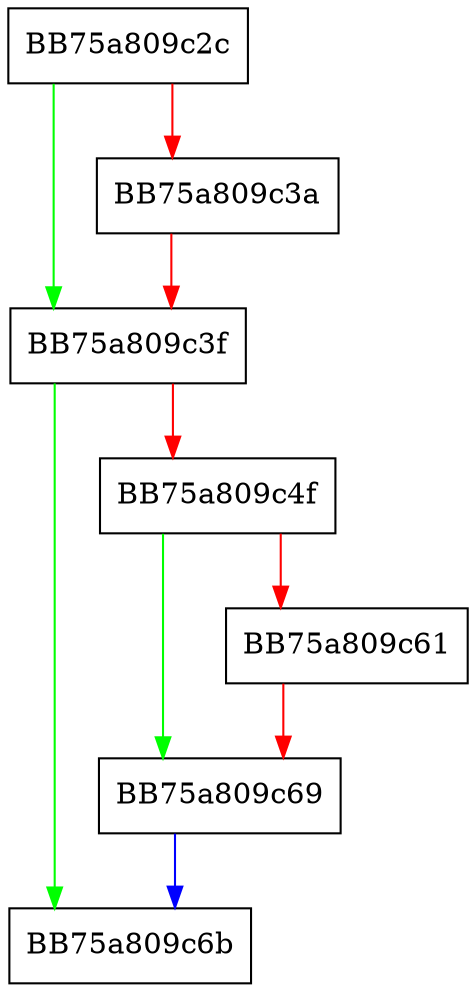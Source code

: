 digraph restore_resource_find_ctx {
  node [shape="box"];
  graph [splines=ortho];
  BB75a809c2c -> BB75a809c3f [color="green"];
  BB75a809c2c -> BB75a809c3a [color="red"];
  BB75a809c3a -> BB75a809c3f [color="red"];
  BB75a809c3f -> BB75a809c6b [color="green"];
  BB75a809c3f -> BB75a809c4f [color="red"];
  BB75a809c4f -> BB75a809c69 [color="green"];
  BB75a809c4f -> BB75a809c61 [color="red"];
  BB75a809c61 -> BB75a809c69 [color="red"];
  BB75a809c69 -> BB75a809c6b [color="blue"];
}